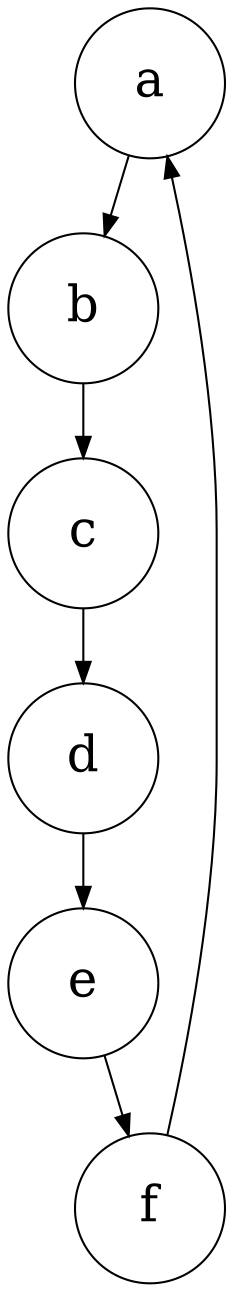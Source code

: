 digraph ring {
  node [shape=circle, fixedsize=true, width=1.0, height=1.0, fontsize=24]
  a -> b -> c -> d -> e -> f -> a
}
